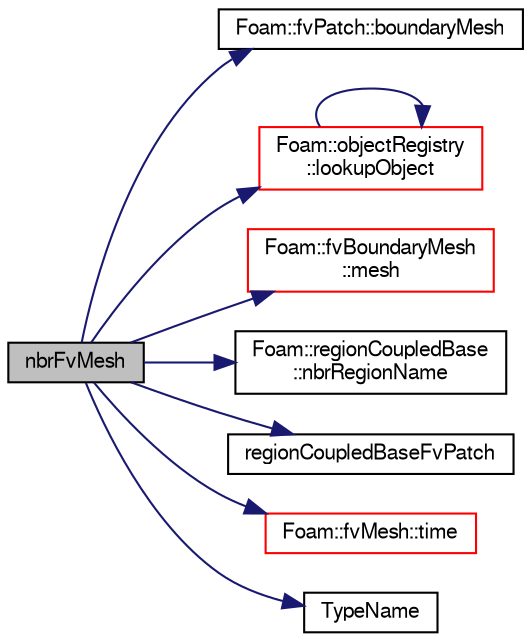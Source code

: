 digraph "nbrFvMesh"
{
  bgcolor="transparent";
  edge [fontname="FreeSans",fontsize="10",labelfontname="FreeSans",labelfontsize="10"];
  node [fontname="FreeSans",fontsize="10",shape=record];
  rankdir="LR";
  Node7 [label="nbrFvMesh",height=0.2,width=0.4,color="black", fillcolor="grey75", style="filled", fontcolor="black"];
  Node7 -> Node8 [color="midnightblue",fontsize="10",style="solid",fontname="FreeSans"];
  Node8 [label="Foam::fvPatch::boundaryMesh",height=0.2,width=0.4,color="black",URL="$a22870.html#adeb163bcd9dd47dcdc4a8f2ccf1c53eb",tooltip="Return boundaryMesh reference. "];
  Node7 -> Node9 [color="midnightblue",fontsize="10",style="solid",fontname="FreeSans"];
  Node9 [label="Foam::objectRegistry\l::lookupObject",height=0.2,width=0.4,color="red",URL="$a26326.html#a8b49296f8410366342c524250612c2aa",tooltip="Lookup and return the object of the given Type. "];
  Node9 -> Node9 [color="midnightblue",fontsize="10",style="solid",fontname="FreeSans"];
  Node7 -> Node63 [color="midnightblue",fontsize="10",style="solid",fontname="FreeSans"];
  Node63 [label="Foam::fvBoundaryMesh\l::mesh",height=0.2,width=0.4,color="red",URL="$a22762.html#a470f06cfb9b6ee887cd85d63de275607",tooltip="Return the mesh reference. "];
  Node7 -> Node87 [color="midnightblue",fontsize="10",style="solid",fontname="FreeSans"];
  Node87 [label="Foam::regionCoupledBase\l::nbrRegionName",height=0.2,width=0.4,color="black",URL="$a25182.html#a20fe4642c2e0a69119be87338fc27e6d",tooltip="Neighbour region name. "];
  Node7 -> Node88 [color="midnightblue",fontsize="10",style="solid",fontname="FreeSans"];
  Node88 [label="regionCoupledBaseFvPatch",height=0.2,width=0.4,color="black",URL="$a22854.html#addfebb1f49b0eb8ddf62cd133a0894b5",tooltip="Construct from polyPatch. "];
  Node7 -> Node89 [color="midnightblue",fontsize="10",style="solid",fontname="FreeSans"];
  Node89 [label="Foam::fvMesh::time",height=0.2,width=0.4,color="red",URL="$a22766.html#a0d94096809fe3376b29a2a29ca11bb18",tooltip="Return the top-level database. "];
  Node7 -> Node91 [color="midnightblue",fontsize="10",style="solid",fontname="FreeSans"];
  Node91 [label="TypeName",height=0.2,width=0.4,color="black",URL="$a22854.html#aedde22c09eaaf41fac2bfa7fb0b9bdfc",tooltip="Runtime type information. "];
}
